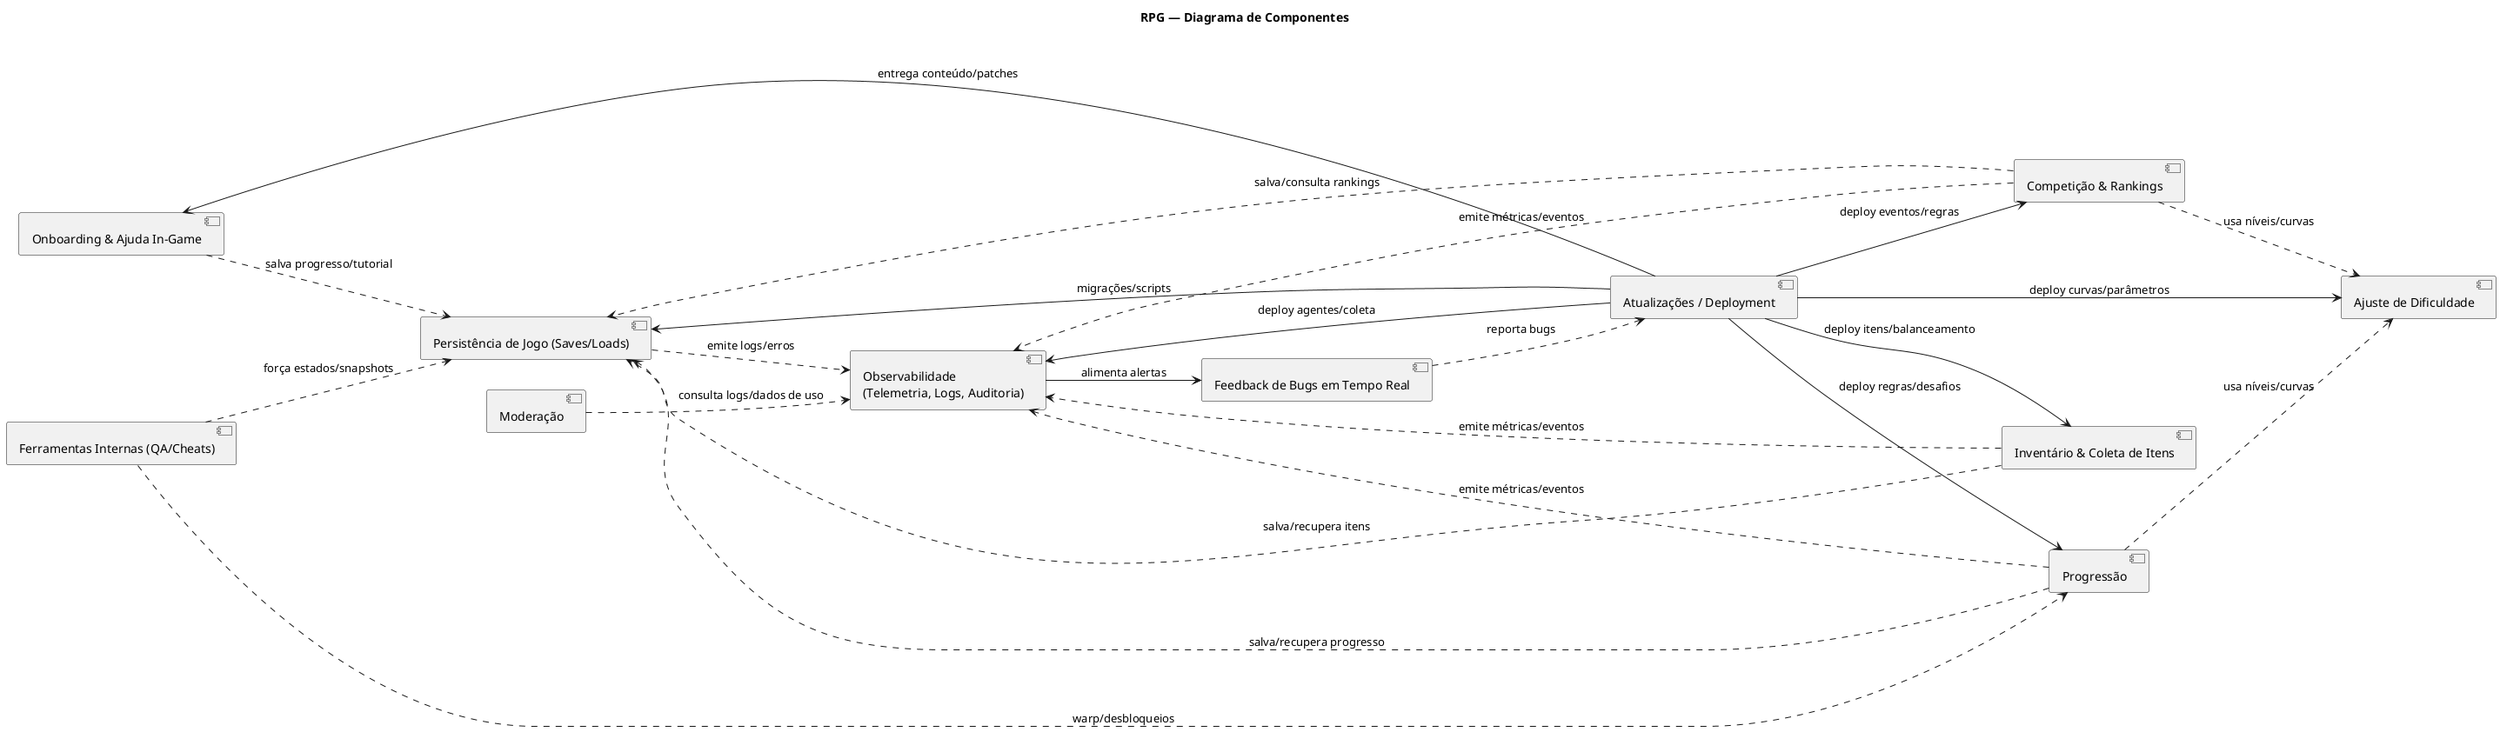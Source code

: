 @startuml componentes2-rpg
title RPG — Diagrama de Componentes 

left to right direction
'skinparam componentStyle rectangle
'skinparam linetype ortho

' --- Componentes ---
component "Onboarding & Ajuda In-Game" as OnboardingAjuda
component "Progressão" as Progressao
component "Ajuste de Dificuldade" as AjusteDificuldade
component "Competição & Rankings" as CompeticaoRankings
component "Persistência de Jogo (Saves/Loads)" as Persistencia
component "Inventário & Coleta de Itens" as InventarioColeta
component "Observabilidade\n(Telemetria, Logs, Auditoria)" as Observabilidade
component "Moderação" as Moderacao
component "Feedback de Bugs em Tempo Real" as FeedbackBugs
component "Atualizações / Deployment" as Atualizacoes
component "Ferramentas Internas (QA/Cheats)" as FerramentasInternas

' --- Relações (com setas tracejadas quando houver dependência) ---
Progressao ..> AjusteDificuldade : usa níveis/curvas
CompeticaoRankings ..> AjusteDificuldade : usa níveis/curvas

Progressao ..> Persistencia : salva/recupera progresso
InventarioColeta ..> Persistencia : salva/recupera itens
CompeticaoRankings ..> Persistencia : salva/consulta rankings

Progressao ..> Observabilidade : emite métricas/eventos
InventarioColeta ..> Observabilidade : emite métricas/eventos
CompeticaoRankings ..> Observabilidade : emite métricas/eventos
Persistencia ..> Observabilidade : emite logs/erros
Moderacao ..> Observabilidade : consulta logs/dados de uso

FeedbackBugs ..> Atualizacoes : reporta bugs
Atualizacoes --> OnboardingAjuda : entrega conteúdo/patches
Atualizacoes --> Progressao : deploy regras/desafios
Atualizacoes --> AjusteDificuldade : deploy curvas/parâmetros
Atualizacoes --> CompeticaoRankings : deploy eventos/regras
Atualizacoes --> InventarioColeta : deploy itens/balanceamento
Atualizacoes --> Observabilidade : deploy agentes/coleta
Atualizacoes --> Persistencia : migrações/scripts

FerramentasInternas ..> Progressao : warp/desbloqueios
FerramentasInternas ..> Persistencia : força estados/snapshots

' --- Correções solicitadas ---
OnboardingAjuda ..> Persistencia : salva progresso/tutorial
Observabilidade --> FeedbackBugs : alimenta alertas

@enduml
